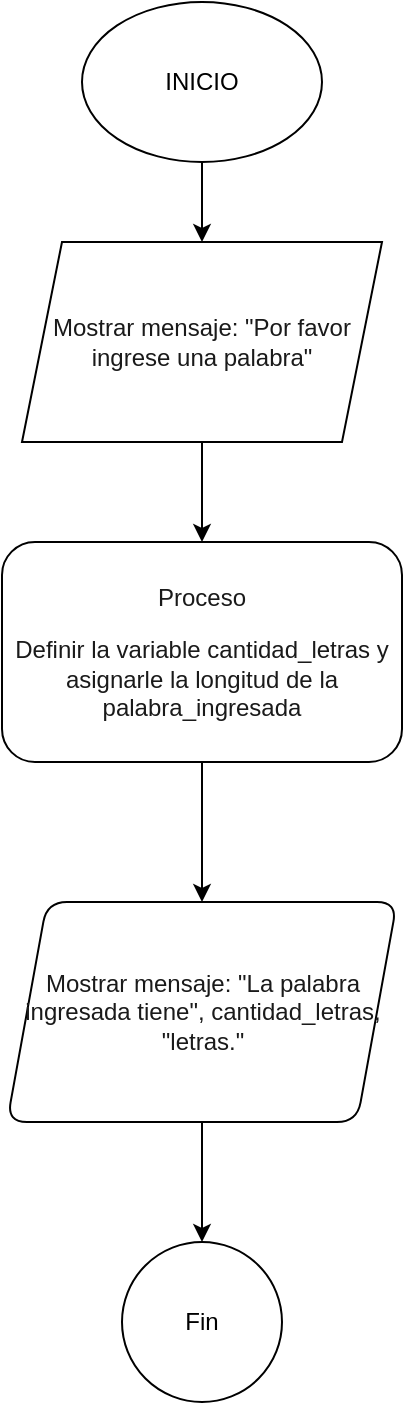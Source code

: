 <mxfile version="26.2.14">
  <diagram id="C5RBs43oDa-KdzZeNtuy" name="Page-1">
    <mxGraphModel dx="872" dy="439" grid="1" gridSize="10" guides="1" tooltips="1" connect="1" arrows="1" fold="1" page="1" pageScale="1" pageWidth="827" pageHeight="1169" math="0" shadow="0">
      <root>
        <mxCell id="WIyWlLk6GJQsqaUBKTNV-0" />
        <mxCell id="WIyWlLk6GJQsqaUBKTNV-1" parent="WIyWlLk6GJQsqaUBKTNV-0" />
        <mxCell id="IEnE0j39QGWjvuZNeBSX-2" value="" style="edgeStyle=orthogonalEdgeStyle;rounded=0;orthogonalLoop=1;jettySize=auto;html=1;" parent="WIyWlLk6GJQsqaUBKTNV-1" source="IEnE0j39QGWjvuZNeBSX-0" target="IEnE0j39QGWjvuZNeBSX-1" edge="1">
          <mxGeometry relative="1" as="geometry" />
        </mxCell>
        <mxCell id="IEnE0j39QGWjvuZNeBSX-0" value="INICIO" style="ellipse;whiteSpace=wrap;html=1;" parent="WIyWlLk6GJQsqaUBKTNV-1" vertex="1">
          <mxGeometry x="350" y="150" width="120" height="80" as="geometry" />
        </mxCell>
        <mxCell id="IEnE0j39QGWjvuZNeBSX-4" value="" style="edgeStyle=orthogonalEdgeStyle;rounded=0;orthogonalLoop=1;jettySize=auto;html=1;" parent="WIyWlLk6GJQsqaUBKTNV-1" source="IEnE0j39QGWjvuZNeBSX-1" target="IEnE0j39QGWjvuZNeBSX-3" edge="1">
          <mxGeometry relative="1" as="geometry" />
        </mxCell>
        <mxCell id="IEnE0j39QGWjvuZNeBSX-1" value="&lt;span style=&quot;color: rgb(26, 26, 26);&quot;&gt;Mostrar mensaje: &quot;Por favor ingrese una palabra&quot;&lt;/span&gt;" style="shape=parallelogram;perimeter=parallelogramPerimeter;whiteSpace=wrap;html=1;fixedSize=1;" parent="WIyWlLk6GJQsqaUBKTNV-1" vertex="1">
          <mxGeometry x="320" y="270" width="180" height="100" as="geometry" />
        </mxCell>
        <mxCell id="IEnE0j39QGWjvuZNeBSX-6" value="" style="edgeStyle=orthogonalEdgeStyle;rounded=0;orthogonalLoop=1;jettySize=auto;html=1;" parent="WIyWlLk6GJQsqaUBKTNV-1" source="IEnE0j39QGWjvuZNeBSX-3" target="IEnE0j39QGWjvuZNeBSX-5" edge="1">
          <mxGeometry relative="1" as="geometry" />
        </mxCell>
        <mxCell id="IEnE0j39QGWjvuZNeBSX-3" value="&lt;p&gt;&lt;span style=&quot;color: rgb(26, 26, 26);&quot;&gt;Proceso&lt;/span&gt;&lt;/p&gt;&lt;p&gt;&lt;span style=&quot;color: rgb(26, 26, 26);&quot;&gt;Definir la variable cantidad_letras y asignarle la longitud de la palabra_ingresada&lt;/span&gt;&lt;/p&gt;" style="rounded=1;whiteSpace=wrap;html=1;" parent="WIyWlLk6GJQsqaUBKTNV-1" vertex="1">
          <mxGeometry x="310" y="420" width="200" height="110" as="geometry" />
        </mxCell>
        <mxCell id="IEnE0j39QGWjvuZNeBSX-8" value="" style="edgeStyle=orthogonalEdgeStyle;rounded=0;orthogonalLoop=1;jettySize=auto;html=1;" parent="WIyWlLk6GJQsqaUBKTNV-1" source="IEnE0j39QGWjvuZNeBSX-5" target="IEnE0j39QGWjvuZNeBSX-7" edge="1">
          <mxGeometry relative="1" as="geometry" />
        </mxCell>
        <mxCell id="IEnE0j39QGWjvuZNeBSX-5" value="&lt;span style=&quot;color: rgb(26, 26, 26);&quot;&gt;Mostrar mensaje: &quot;La palabra ingresada tiene&quot;, cantidad_letras, &quot;letras.&quot;&lt;/span&gt;" style="shape=parallelogram;perimeter=parallelogramPerimeter;whiteSpace=wrap;html=1;fixedSize=1;rounded=1;" parent="WIyWlLk6GJQsqaUBKTNV-1" vertex="1">
          <mxGeometry x="312.5" y="600" width="195" height="110" as="geometry" />
        </mxCell>
        <mxCell id="IEnE0j39QGWjvuZNeBSX-7" value="Fin" style="ellipse;whiteSpace=wrap;html=1;rounded=1;" parent="WIyWlLk6GJQsqaUBKTNV-1" vertex="1">
          <mxGeometry x="370" y="770" width="80" height="80" as="geometry" />
        </mxCell>
      </root>
    </mxGraphModel>
  </diagram>
</mxfile>
